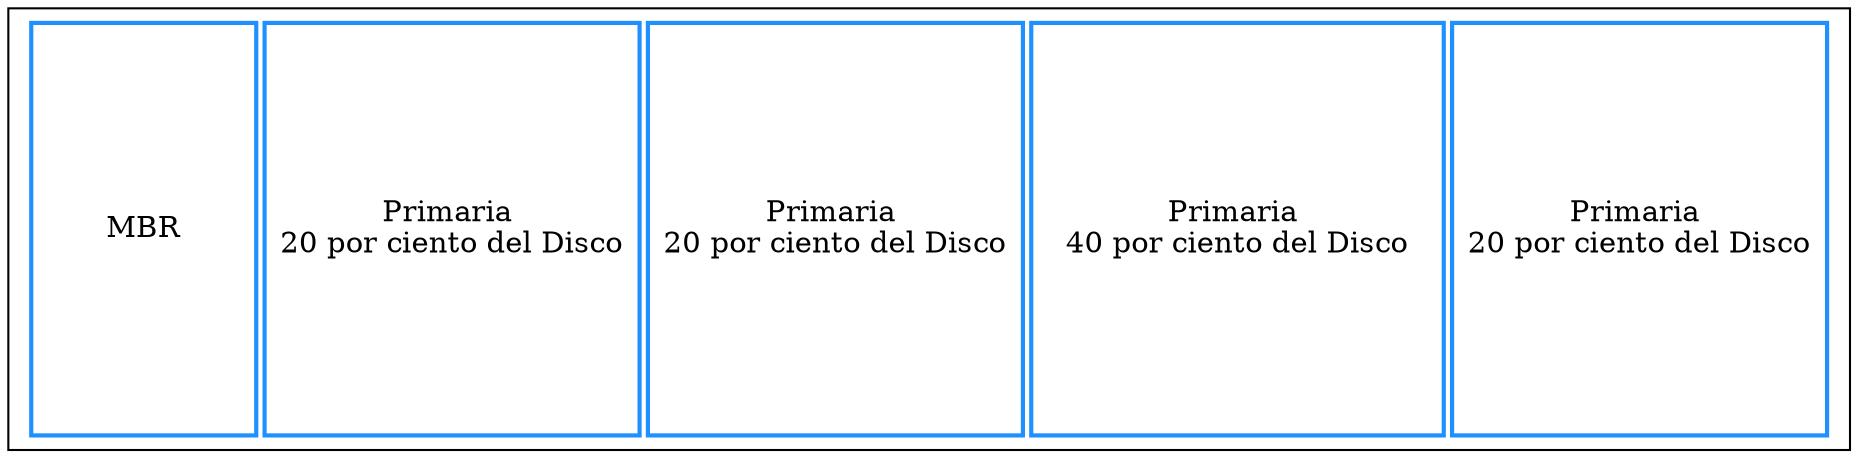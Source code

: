 digraph G{

  tbl [
    shape=box
    label=<
     <table border='0' cellborder='2' width='600' height='150' color='dodgerblue1'>
     <tr>
     <td height='150' width='110'> MBR </td>
     <td height='200' width='100'>Primaria <br/> 20 por ciento del Disco </td>
     <td height='200' width='100'>Primaria <br/> 20 por ciento del Disco </td>
     <td height='200' width='200'>Primaria <br/> 40 por ciento del Disco </td>
     <td height='200' width='100'>Primaria <br/> 20 por ciento del Disco </td>
     </tr> 
     </table>        
>];

}